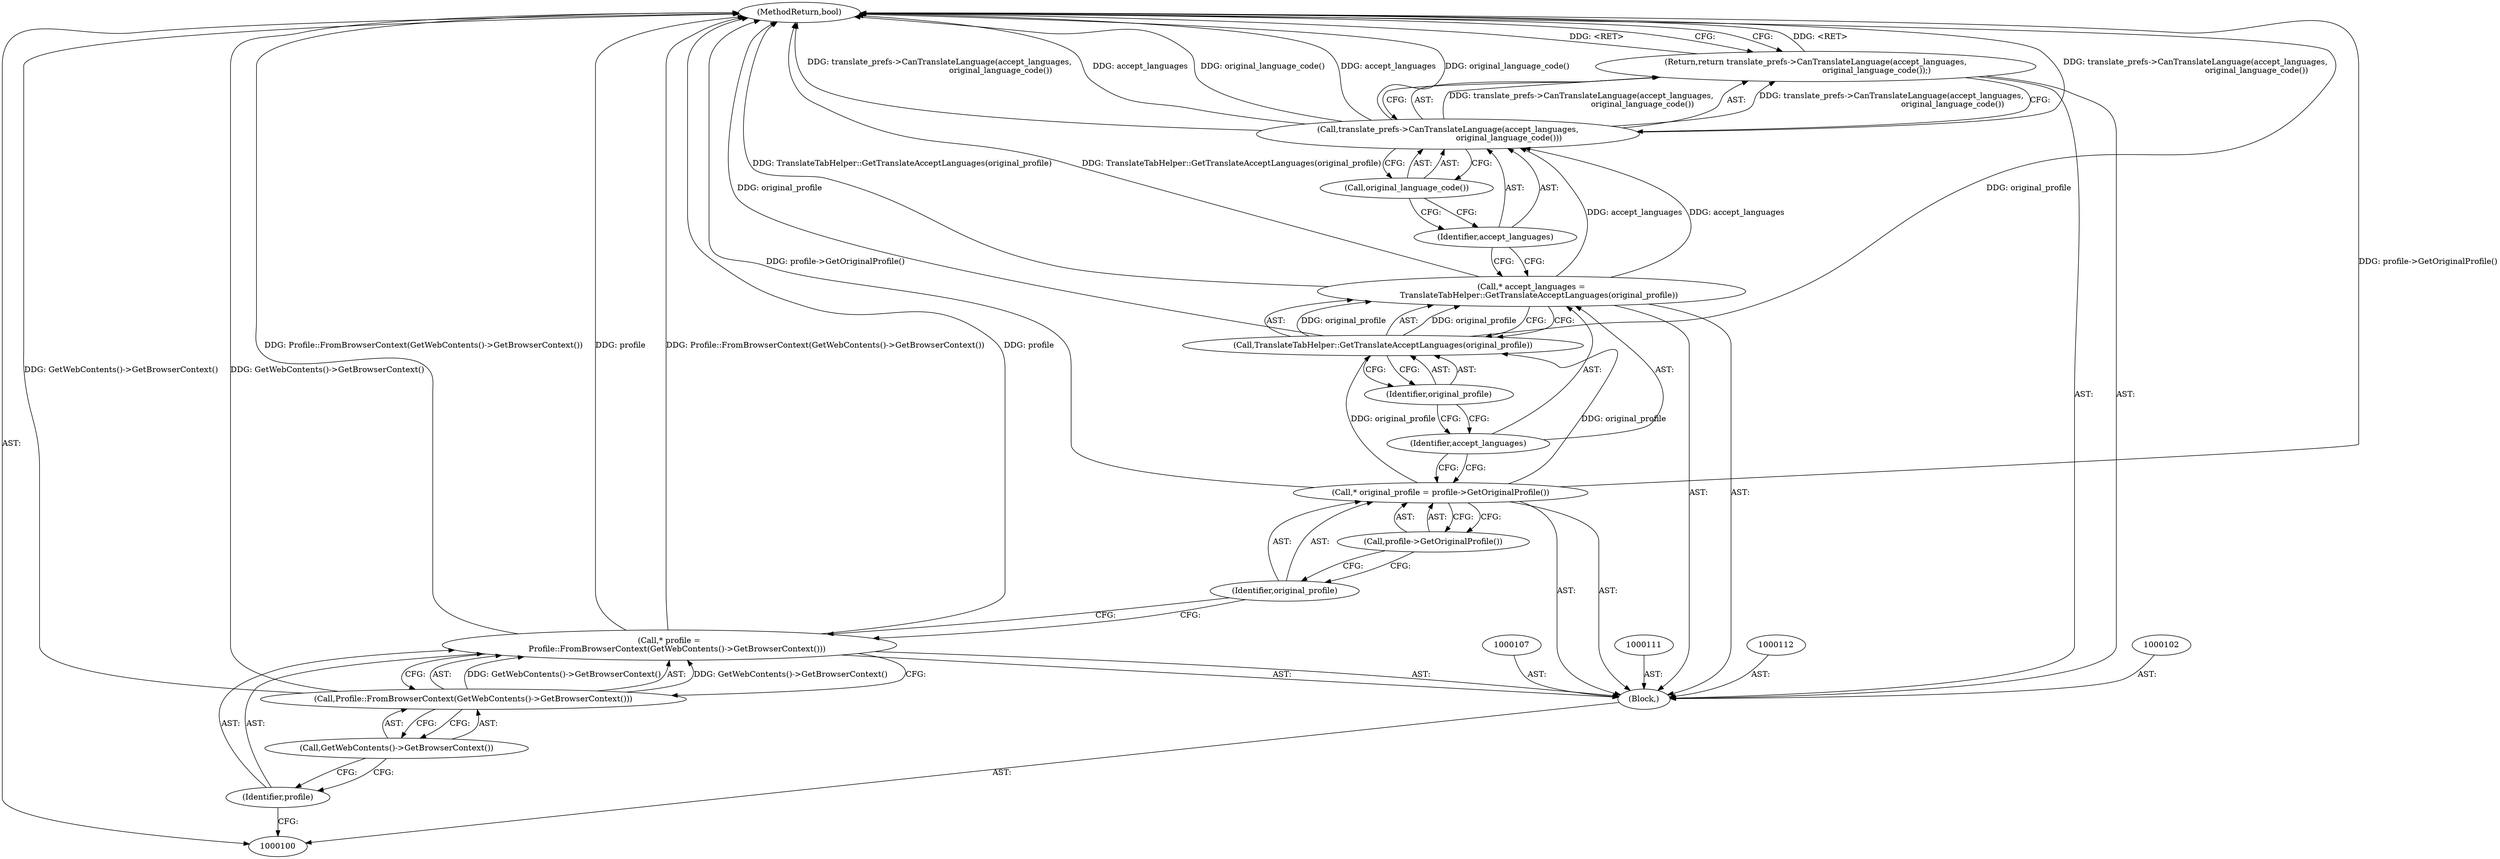 digraph "1_Chrome_603af455b5641671b18d7d7d166630341d71b63f_0" {
"1000121" [label="(MethodReturn,bool)"];
"1000101" [label="(Block,)"];
"1000120" [label="(Call,original_language_code())"];
"1000104" [label="(Identifier,profile)"];
"1000103" [label="(Call,* profile =\n      Profile::FromBrowserContext(GetWebContents()->GetBrowserContext()))"];
"1000106" [label="(Call,GetWebContents()->GetBrowserContext())"];
"1000105" [label="(Call,Profile::FromBrowserContext(GetWebContents()->GetBrowserContext()))"];
"1000109" [label="(Identifier,original_profile)"];
"1000110" [label="(Call,profile->GetOriginalProfile())"];
"1000108" [label="(Call,* original_profile = profile->GetOriginalProfile())"];
"1000113" [label="(Call,* accept_languages =\n      TranslateTabHelper::GetTranslateAcceptLanguages(original_profile))"];
"1000114" [label="(Identifier,accept_languages)"];
"1000116" [label="(Identifier,original_profile)"];
"1000115" [label="(Call,TranslateTabHelper::GetTranslateAcceptLanguages(original_profile))"];
"1000118" [label="(Call,translate_prefs->CanTranslateLanguage(accept_languages,\n                                                original_language_code()))"];
"1000117" [label="(Return,return translate_prefs->CanTranslateLanguage(accept_languages,\n                                                original_language_code());)"];
"1000119" [label="(Identifier,accept_languages)"];
"1000121" -> "1000100"  [label="AST: "];
"1000121" -> "1000117"  [label="CFG: "];
"1000117" -> "1000121"  [label="DDG: <RET>"];
"1000103" -> "1000121"  [label="DDG: profile"];
"1000103" -> "1000121"  [label="DDG: Profile::FromBrowserContext(GetWebContents()->GetBrowserContext())"];
"1000113" -> "1000121"  [label="DDG: TranslateTabHelper::GetTranslateAcceptLanguages(original_profile)"];
"1000118" -> "1000121"  [label="DDG: translate_prefs->CanTranslateLanguage(accept_languages,\n                                                original_language_code())"];
"1000118" -> "1000121"  [label="DDG: accept_languages"];
"1000118" -> "1000121"  [label="DDG: original_language_code()"];
"1000115" -> "1000121"  [label="DDG: original_profile"];
"1000105" -> "1000121"  [label="DDG: GetWebContents()->GetBrowserContext()"];
"1000108" -> "1000121"  [label="DDG: profile->GetOriginalProfile()"];
"1000101" -> "1000100"  [label="AST: "];
"1000102" -> "1000101"  [label="AST: "];
"1000103" -> "1000101"  [label="AST: "];
"1000107" -> "1000101"  [label="AST: "];
"1000108" -> "1000101"  [label="AST: "];
"1000111" -> "1000101"  [label="AST: "];
"1000112" -> "1000101"  [label="AST: "];
"1000113" -> "1000101"  [label="AST: "];
"1000117" -> "1000101"  [label="AST: "];
"1000120" -> "1000118"  [label="AST: "];
"1000120" -> "1000119"  [label="CFG: "];
"1000118" -> "1000120"  [label="CFG: "];
"1000104" -> "1000103"  [label="AST: "];
"1000104" -> "1000100"  [label="CFG: "];
"1000106" -> "1000104"  [label="CFG: "];
"1000103" -> "1000101"  [label="AST: "];
"1000103" -> "1000105"  [label="CFG: "];
"1000104" -> "1000103"  [label="AST: "];
"1000105" -> "1000103"  [label="AST: "];
"1000109" -> "1000103"  [label="CFG: "];
"1000103" -> "1000121"  [label="DDG: profile"];
"1000103" -> "1000121"  [label="DDG: Profile::FromBrowserContext(GetWebContents()->GetBrowserContext())"];
"1000105" -> "1000103"  [label="DDG: GetWebContents()->GetBrowserContext()"];
"1000106" -> "1000105"  [label="AST: "];
"1000106" -> "1000104"  [label="CFG: "];
"1000105" -> "1000106"  [label="CFG: "];
"1000105" -> "1000103"  [label="AST: "];
"1000105" -> "1000106"  [label="CFG: "];
"1000106" -> "1000105"  [label="AST: "];
"1000103" -> "1000105"  [label="CFG: "];
"1000105" -> "1000121"  [label="DDG: GetWebContents()->GetBrowserContext()"];
"1000105" -> "1000103"  [label="DDG: GetWebContents()->GetBrowserContext()"];
"1000109" -> "1000108"  [label="AST: "];
"1000109" -> "1000103"  [label="CFG: "];
"1000110" -> "1000109"  [label="CFG: "];
"1000110" -> "1000108"  [label="AST: "];
"1000110" -> "1000109"  [label="CFG: "];
"1000108" -> "1000110"  [label="CFG: "];
"1000108" -> "1000101"  [label="AST: "];
"1000108" -> "1000110"  [label="CFG: "];
"1000109" -> "1000108"  [label="AST: "];
"1000110" -> "1000108"  [label="AST: "];
"1000114" -> "1000108"  [label="CFG: "];
"1000108" -> "1000121"  [label="DDG: profile->GetOriginalProfile()"];
"1000108" -> "1000115"  [label="DDG: original_profile"];
"1000113" -> "1000101"  [label="AST: "];
"1000113" -> "1000115"  [label="CFG: "];
"1000114" -> "1000113"  [label="AST: "];
"1000115" -> "1000113"  [label="AST: "];
"1000119" -> "1000113"  [label="CFG: "];
"1000113" -> "1000121"  [label="DDG: TranslateTabHelper::GetTranslateAcceptLanguages(original_profile)"];
"1000115" -> "1000113"  [label="DDG: original_profile"];
"1000113" -> "1000118"  [label="DDG: accept_languages"];
"1000114" -> "1000113"  [label="AST: "];
"1000114" -> "1000108"  [label="CFG: "];
"1000116" -> "1000114"  [label="CFG: "];
"1000116" -> "1000115"  [label="AST: "];
"1000116" -> "1000114"  [label="CFG: "];
"1000115" -> "1000116"  [label="CFG: "];
"1000115" -> "1000113"  [label="AST: "];
"1000115" -> "1000116"  [label="CFG: "];
"1000116" -> "1000115"  [label="AST: "];
"1000113" -> "1000115"  [label="CFG: "];
"1000115" -> "1000121"  [label="DDG: original_profile"];
"1000115" -> "1000113"  [label="DDG: original_profile"];
"1000108" -> "1000115"  [label="DDG: original_profile"];
"1000118" -> "1000117"  [label="AST: "];
"1000118" -> "1000120"  [label="CFG: "];
"1000119" -> "1000118"  [label="AST: "];
"1000120" -> "1000118"  [label="AST: "];
"1000117" -> "1000118"  [label="CFG: "];
"1000118" -> "1000121"  [label="DDG: translate_prefs->CanTranslateLanguage(accept_languages,\n                                                original_language_code())"];
"1000118" -> "1000121"  [label="DDG: accept_languages"];
"1000118" -> "1000121"  [label="DDG: original_language_code()"];
"1000118" -> "1000117"  [label="DDG: translate_prefs->CanTranslateLanguage(accept_languages,\n                                                original_language_code())"];
"1000113" -> "1000118"  [label="DDG: accept_languages"];
"1000117" -> "1000101"  [label="AST: "];
"1000117" -> "1000118"  [label="CFG: "];
"1000118" -> "1000117"  [label="AST: "];
"1000121" -> "1000117"  [label="CFG: "];
"1000117" -> "1000121"  [label="DDG: <RET>"];
"1000118" -> "1000117"  [label="DDG: translate_prefs->CanTranslateLanguage(accept_languages,\n                                                original_language_code())"];
"1000119" -> "1000118"  [label="AST: "];
"1000119" -> "1000113"  [label="CFG: "];
"1000120" -> "1000119"  [label="CFG: "];
}
